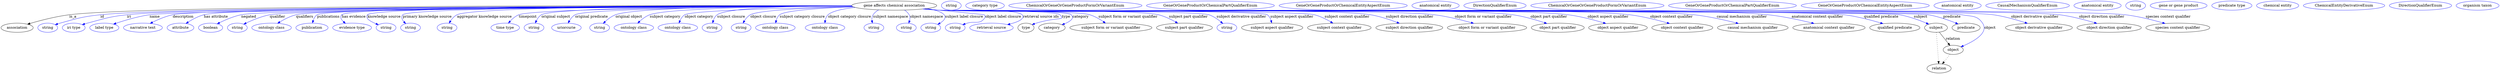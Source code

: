 digraph {
	graph [bb="0,0,9702.6,283"];
	node [label="\N"];
	"gene affects chemical association"	[height=0.5,
		label="gene affects chemical association",
		pos="3469.4,265",
		width=4.5857];
	association	[height=0.5,
		pos="62.394,178",
		width=1.7332];
	"gene affects chemical association" -> association	[label=is_a,
		lp="279.39,221.5",
		pos="e,102.7,191.85 3304.3,264.43 2691.4,265.7 567.11,267.28 265.39,229 212.34,222.27 153.1,206.72 112.38,194.74"];
	id	[color=blue,
		height=0.5,
		label=string,
		pos="181.39,178",
		width=1.0652];
	"gene affects chemical association" -> id	[color=blue,
		label=id,
		lp="393.39,221.5",
		pos="e,210.39,189.97 3304.4,264.02 2707,263.82 676.3,260.8 386.39,229 315.52,221.22 298.04,215.28 229.39,196 226.29,195.13 223.09,194.16 \
219.89,193.14",
		style=solid];
	iri	[color=blue,
		height=0.5,
		label="iri type",
		pos="282.39,178",
		width=1.2277];
	"gene affects chemical association" -> iri	[color=blue,
		label=iri,
		lp="497.39,221.5",
		pos="e,315.32,190.12 3304.4,263.98 2720.1,263.67 768.66,260.25 489.39,229 419.83,221.22 403.03,214.05 335.39,196 332.02,195.1 328.55,\
194.12 325.07,193.09",
		style=solid];
	name	[color=blue,
		height=0.5,
		label="label type",
		pos="401.39,178",
		width=1.5707];
	"gene affects chemical association" -> name	[color=blue,
		label=name,
		lp="597.39,221.5",
		pos="e,436.86,192.08 3305.1,263.21 2712.5,260.21 712.72,248.68 577.39,229 531.85,222.38 481.49,207.23 446.35,195.34",
		style=solid];
	description	[color=blue,
		height=0.5,
		label="narrative text",
		pos="551.39,178",
		width=2.0943];
	"gene affects chemical association" -> description	[color=blue,
		label=description,
		lp="706.89,221.5",
		pos="e,579.17,194.82 3304.6,263.74 2723.1,262.59 795.58,256.71 666.39,229 639.01,223.13 610.12,210.53 588.14,199.45",
		style=solid];
	"has attribute"	[color=blue,
		height=0.5,
		label=attribute,
		pos="696.39,178",
		width=1.4443];
	"gene affects chemical association" -> "has attribute"	[color=blue,
		label="has attribute",
		lp="834.39,221.5",
		pos="e,717.54,194.56 3304.3,264.05 2739,263.94 909.11,261.08 787.39,229 765.43,223.21 743.03,211 725.96,200.1",
		style=solid];
	negated	[color=blue,
		height=0.5,
		label=boolean,
		pos="813.39,178",
		width=1.2999];
	"gene affects chemical association" -> negated	[color=blue,
		label=negated,
		lp="960.39,221.5",
		pos="e,839.15,193.37 3304.8,263.47 2760.7,261.5 1047.4,253.39 931.39,229 902.12,222.84 871.04,209.36 848.13,197.94",
		style=solid];
	qualifier	[color=blue,
		height=0.5,
		label=string,
		pos="916.39,178",
		width=1.0652];
	"gene affects chemical association" -> qualifier	[color=blue,
		label=qualifier,
		lp="1072.4,221.5",
		pos="e,941.15,191.96 3304.7,263.26 2776.5,260.68 1153,250.98 1042.4,229 1010,222.56 975.24,208.15 950.46,196.45",
		style=solid];
	qualifiers	[color=blue,
		height=0.5,
		label="ontology class",
		pos="1049.4,178",
		width=2.1304];
	"gene affects chemical association" -> qualifiers	[color=blue,
		label=qualifiers,
		lp="1177.9,221.5",
		pos="e,1072.7,195.28 3304.4,263.62 2790.7,262.16 1248.6,255.58 1144.4,229 1122.1,223.31 1099.2,211.48 1081.5,200.75",
		style=solid];
	publications	[color=blue,
		height=0.5,
		label=publication,
		pos="1206.4,178",
		width=1.7332];
	"gene affects chemical association" -> publications	[color=blue,
		label=publications,
		lp="1270.4,221.5",
		pos="e,1208.5,196.41 3304.4,263.86 2793.5,263.11 1269.1,258.4 1226.4,229 1218.7,223.68 1213.9,214.86 1211,206.1",
		style=solid];
	"has evidence"	[color=blue,
		height=0.5,
		label="evidence type",
		pos="1362.4,178",
		width=2.0943];
	"gene affects chemical association" -> "has evidence"	[color=blue,
		label="has evidence",
		lp="1368.9,221.5",
		pos="e,1336.7,195.01 3304,264.37 2806.7,265.11 1357,264.21 1322.4,229 1314.1,220.54 1319.6,210.44 1329,201.53",
		style=solid];
	"knowledge source"	[color=blue,
		height=0.5,
		label=string,
		pos="1494.4,178",
		width=1.0652];
	"gene affects chemical association" -> "knowledge source"	[color=blue,
		label="knowledge source",
		lp="1486.9,221.5",
		pos="e,1464.7,189.74 3304.1,264.23 2822.9,264.53 1455.2,262.41 1422.4,229 1417.7,224.25 1418.9,219.65 1422.4,214 1426.5,207.48 1440.5,\
200.05 1455.1,193.72",
		style=solid];
	"primary knowledge source"	[color=blue,
		height=0.5,
		label=string,
		pos="1589.4,178",
		width=1.0652];
	"gene affects chemical association" -> "primary knowledge source"	[color=blue,
		label="primary knowledge source",
		lp="1654.4,221.5",
		pos="e,1570.9,193.81 3304.2,264.02 2845.8,263.69 1589.8,259.94 1559.4,229 1551.5,220.99 1556.1,210.53 1563.8,201.25",
		style=solid];
	"aggregator knowledge source"	[color=blue,
		height=0.5,
		label=string,
		pos="1731.4,178",
		width=1.0652];
	"gene affects chemical association" -> "aggregator knowledge source"	[color=blue,
		label="aggregator knowledge source",
		lp="1876.9,221.5",
		pos="e,1739.4,195.75 3304.3,264.42 2890.7,264.94 1838.1,262.93 1770.4,229 1759.7,223.64 1751,213.81 1744.6,204.28",
		style=solid];
	timepoint	[color=blue,
		height=0.5,
		label="time type",
		pos="1957.4,178",
		width=1.5346];
	"gene affects chemical association" -> timepoint	[color=blue,
		label=timepoint,
		lp="2045.4,221.5",
		pos="e,1969.7,195.85 3304.8,263.2 2935.7,260.98 2069.3,253.22 2010.4,229 1997.3,223.61 1985.5,213.36 1976.4,203.54",
		style=solid];
	"original subject"	[color=blue,
		height=0.5,
		label=string,
		pos="2069.4,178",
		width=1.0652];
	"gene affects chemical association" -> "original subject"	[color=blue,
		label="original subject",
		lp="2154.4,221.5",
		pos="e,2074.4,196.08 3304.3,264.06 2951,263.61 2149.4,259.24 2098.4,229 2089.4,223.68 2083,214.44 2078.4,205.34",
		style=solid];
	"original predicate"	[color=blue,
		height=0.5,
		label=uriorcurie,
		pos="2195.4,178",
		width=1.5887];
	"gene affects chemical association" -> "original predicate"	[color=blue,
		label="original predicate",
		lp="2292.9,221.5",
		pos="e,2202.1,196.15 3304.9,263.31 2978.4,261.4 2275.7,254.35 2229.4,229 2219.7,223.71 2212.3,214.34 2206.8,205.14",
		style=solid];
	"original object"	[color=blue,
		height=0.5,
		label=string,
		pos="2324.4,178",
		width=1.0652];
	"gene affects chemical association" -> "original object"	[color=blue,
		label="original object",
		lp="2437.9,221.5",
		pos="e,2338.4,194.87 3304.2,264.42 3022.1,264.28 2469.9,259.99 2386.4,229 2371.2,223.35 2356.9,212.35 2345.8,202.11",
		style=solid];
	"subject category"	[color=blue,
		height=0.5,
		label="ontology class",
		pos="2457.4,178",
		width=2.1304];
	"gene affects chemical association" -> "subject category"	[color=blue,
		label="subject category",
		lp="2578.9,221.5",
		pos="e,2472.4,195.82 3304.6,263.57 3052,262.06 2590.7,255.64 2519.4,229 2504.6,223.47 2490.7,212.91 2479.8,202.92",
		style=solid];
	"object category"	[color=blue,
		height=0.5,
		label="ontology class",
		pos="2628.4,178",
		width=2.1304];
	"gene affects chemical association" -> "object category"	[color=blue,
		label="object category",
		lp="2710.9,221.5",
		pos="e,2632.8,195.98 3307.7,261.12 3078.2,256.45 2682.5,245.98 2655.4,229 2646.8,223.62 2640.8,214.49 2636.6,205.5",
		style=solid];
	"subject closure"	[color=blue,
		height=0.5,
		label=string,
		pos="2761.4,178",
		width=1.0652];
	"gene affects chemical association" -> "subject closure"	[color=blue,
		label="subject closure",
		lp="2835.9,221.5",
		pos="e,2763.5,196.29 3304.3,264.82 3114.3,264.33 2822.9,258.64 2781.4,229 2773.9,223.61 2769.1,214.89 2766.2,206.23",
		style=solid];
	"object closure"	[color=blue,
		height=0.5,
		label=string,
		pos="2874.4,178",
		width=1.0652];
	"gene affects chemical association" -> "object closure"	[color=blue,
		label="object closure",
		lp="2960.4,221.5",
		pos="e,2881.8,196.03 3308.3,260.9 3155.6,256.83 2944.5,247.86 2910.4,229 2900.6,223.57 2892.7,214.18 2886.9,205",
		style=solid];
	"subject category closure"	[color=blue,
		height=0.5,
		label="ontology class",
		pos="3007.4,178",
		width=2.1304];
	"gene affects chemical association" -> "subject category closure"	[color=blue,
		label="subject category closure",
		lp="3111.9,221.5",
		pos="e,3008.5,196.13 3310.7,259.96 3192.2,255.55 3047,246.6 3024.4,229 3017.2,223.42 3013,214.66 3010.6,206.02",
		style=solid];
	"object category closure"	[color=blue,
		height=0.5,
		label="ontology class",
		pos="3200.4,178",
		width=2.1304];
	"gene affects chemical association" -> "object category closure"	[color=blue,
		label="object category closure",
		lp="3295.9,221.5",
		pos="e,3199.9,196.29 3318.3,257.71 3272.2,252.79 3229.1,244.14 3212.4,229 3206,223.21 3202.7,214.66 3201.1,206.26",
		style=solid];
	"subject namespace"	[color=blue,
		height=0.5,
		label=string,
		pos="3390.4,178",
		width=1.0652];
	"gene affects chemical association" -> "subject namespace"	[color=blue,
		label="subject namespace",
		lp="3455.4,221.5",
		pos="e,3384.5,196.09 3409,248.19 3400.5,243.39 3392.8,237.14 3387.4,229 3383,222.34 3382.1,214.03 3382.8,206.11",
		style=solid];
	"object namespace"	[color=blue,
		height=0.5,
		label=string,
		pos="3516.4,178",
		width=1.0652];
	"gene affects chemical association" -> "object namespace"	[color=blue,
		label="object namespace",
		lp="3595.4,221.5",
		pos="e,3525.7,195.64 3509.5,247.38 3516.6,242.53 3523.2,236.48 3527.4,229 3531.4,221.82 3531.1,213.27 3529,205.29",
		style=solid];
	"subject label closure"	[color=blue,
		height=0.5,
		label=string,
		pos="3611.4,178",
		width=1.0652];
	"gene affects chemical association" -> "subject label closure"	[color=blue,
		label="subject label closure",
		lp="3741.4,221.5",
		pos="e,3638.4,190.99 3597.4,253.58 3627.5,248.39 3653.7,240.62 3663.4,229 3673.2,217.27 3661.8,205.36 3647.3,196.11",
		style=solid];
	"object label closure"	[color=blue,
		height=0.5,
		label=string,
		pos="3706.4,178",
		width=1.0652];
	"gene affects chemical association" -> "object label closure"	[color=blue,
		label="object label closure",
		lp="3892.9,221.5",
		pos="e,3735.7,189.76 3587.7,252.4 3689,242.43 3818.9,229.55 3819.4,229 3823.9,224.06 3823.4,219.31 3819.4,214 3801.2,190.14 3783,205.01 \
3754.4,196 3751.5,195.07 3748.4,194.08 3745.4,193.07",
		style=solid];
	"retrieval source ids"	[color=blue,
		height=0.5,
		label="retrieval source",
		pos="3847.4,178",
		width=2.347];
	"gene affects chemical association" -> "retrieval source ids"	[color=blue,
		label="retrieval source ids",
		lp="4039.9,221.5",
		pos="e,3909.5,190.21 3584.5,252.07 3604.1,250.23 3624.3,248.46 3643.4,247 3679.2,244.25 3941.7,255.11 3966.4,229 3971,224.16 3970.4,219.34 \
3966.4,214 3960,205.44 3940.7,198.25 3919.4,192.67",
		style=solid];
	type	[height=0.5,
		pos="3981.4,178",
		width=0.86659];
	"gene affects chemical association" -> type	[color=blue,
		label=type,
		lp="4137.4,221.5",
		pos="e,4005.4,189.88 3583,251.92 3603.1,250.06 3623.9,248.33 3643.4,247 3669.5,245.23 4095.3,247.83 4113.4,229 4137,204.46 4104.5,220.89 \
4022.4,196 4019.9,195.26 4017.4,194.42 4014.9,193.53",
		style=solid];
	category	[height=0.5,
		pos="4082.4,178",
		width=1.4263];
	"gene affects chemical association" -> category	[color=blue,
		label=category,
		lp="4193.9,221.5",
		pos="e,4121.4,189.84 3583,251.87 3603.1,250.02 3623.9,248.3 3643.4,247 3671.9,245.11 4137.5,249.55 4157.4,229 4171.2,214.72 4152.9,202.31 \
4130.9,193.43",
		style=solid];
	"subject form or variant qualifier"	[height=0.5,
		pos="4311.4,178",
		width=4.4232];
	"gene affects chemical association" -> "subject form or variant qualifier"	[color=blue,
		label="subject form or variant qualifier",
		lp="4377.9,221.5",
		pos="e,4290.6,195.9 3582.6,251.84 3602.8,249.98 3623.7,248.26 3643.4,247 3708.4,242.83 4167,247.57 4229.4,229 4248.4,223.36 4267.4,212.2 \
4282.3,201.85",
		style=solid];
	"subject part qualifier"	[height=0.5,
		pos="4597.4,178",
		width=3.015];
	"gene affects chemical association" -> "subject part qualifier"	[color=blue,
		label="subject part qualifier",
		lp="4612.9,221.5",
		pos="e,4571.6,195.73 3581.6,251.77 3602.1,249.89 3623.4,248.19 3643.4,247 3738,241.39 4404.3,251.57 4496.4,229 4519.7,223.28 4544,211.52 \
4562.8,200.85",
		style=solid];
	"subject derivative qualifier"	[color=blue,
		height=0.5,
		label=string,
		pos="4762.4,178",
		width=1.0652];
	"gene affects chemical association" -> "subject derivative qualifier"	[color=blue,
		label="subject derivative qualifier",
		lp="4818.9,221.5",
		pos="e,4746.7,194.49 3581.1,251.74 3601.8,249.86 3623.2,248.16 3643.4,247 3701.6,243.66 4637,247.26 4692.4,229 4709.6,223.32 4726.2,211.78 \
4739,201.22",
		style=solid];
	"subject aspect qualifier"	[height=0.5,
		pos="4937.4,178",
		width=3.3039];
	"gene affects chemical association" -> "subject aspect qualifier"	[color=blue,
		label="subject aspect qualifier",
		lp="5014.9,221.5",
		pos="e,4936.1,196.36 3581.1,251.69 3601.8,249.81 3623.2,248.12 3643.4,247 3678.8,245.02 4890.5,249.59 4919.4,229 4926.8,223.69 4931.2,\
214.98 4933.8,206.32",
		style=solid];
	"subject context qualifier"	[height=0.5,
		pos="5197.4,178",
		width=3.4303];
	"gene affects chemical association" -> "subject context qualifier"	[color=blue,
		label="subject context qualifier",
		lp="5228.4,221.5",
		pos="e,5173.3,195.8 3581.1,251.66 3601.8,249.79 3623.2,248.11 3643.4,247 3724.3,242.55 5023.8,248.93 5102.4,229 5124.4,223.42 5147,211.84 \
5164.6,201.22",
		style=solid];
	"subject direction qualifier"	[height=0.5,
		pos="5468.4,178",
		width=3.6108];
	"gene affects chemical association" -> "subject direction qualifier"	[color=blue,
		label="subject direction qualifier",
		lp="5470.4,221.5",
		pos="e,5430.7,195.33 3580.7,251.68 3601.5,249.79 3623.1,248.1 3643.4,247 3829.4,236.94 5135.8,260 5319.4,229 5354.4,223.08 5392.4,210.24 \
5421.2,199.05",
		style=solid];
	"object form or variant qualifier"	[height=0.5,
		pos="5770.4,178",
		width=4.2788];
	"gene affects chemical association" -> "object form or variant qualifier"	[color=blue,
		label="object form or variant qualifier",
		lp="5756.9,221.5",
		pos="e,5719,195.09 3580.7,251.66 3601.5,249.77 3623.1,248.08 3643.4,247 3856.8,235.6 5354.4,255.61 5566.4,229 5615.2,222.87 5669.2,209.32 \
5709.4,197.87",
		style=solid];
	"object part qualifier"	[height=0.5,
		pos="6045.4,178",
		width=2.8525];
	"gene affects chemical association" -> "object part qualifier"	[color=blue,
		label="object part qualifier",
		lp="6010.4,221.5",
		pos="e,6003.6,194.5 3580.7,251.64 3601.5,249.75 3623.1,248.07 3643.4,247 3890.6,233.95 5626.4,264.51 5871.4,229 5913.4,222.91 5959.6,\
209.31 5993.8,197.83",
		style=solid];
	"object aspect qualifier"	[height=0.5,
		pos="6279.4,178",
		width=3.1594];
	"gene affects chemical association" -> "object aspect qualifier"	[color=blue,
		label="object aspect qualifier",
		lp="6240.9,221.5",
		pos="e,6232.6,194.51 3580.7,251.62 3601.5,249.74 3623.1,248.06 3643.4,247 3914.4,232.79 5816.3,264.12 6085.4,229 6132.4,222.86 6184.4,\
209.08 6222.7,197.54",
		style=solid];
	"object context qualifier"	[height=0.5,
		pos="6529.4,178",
		width=3.2858];
	"gene affects chemical association" -> "object context qualifier"	[color=blue,
		label="object context qualifier",
		lp="6487.4,221.5",
		pos="e,6480.3,194.39 3580.2,251.66 3601.2,249.75 3622.9,248.07 3643.4,247 3940.9,231.5 6028.7,265.54 6324.4,229 6374.4,222.81 6429.9,\
208.83 6470.6,197.21",
		style=solid];
	"causal mechanism qualifier"	[height=0.5,
		pos="6802.4,178",
		width=3.8094];
	"gene affects chemical association" -> "causal mechanism qualifier"	[color=blue,
		label="causal mechanism qualifier",
		lp="6760.9,221.5",
		pos="e,6747.2,194.52 3580.2,251.65 3601.2,249.74 3622.9,248.06 3643.4,247 3968.6,230.15 6250.7,265.08 6574.4,229 6630.1,222.79 6692.2,\
208.69 6737.5,197.04",
		style=solid];
	"anatomical context qualifier"	[height=0.5,
		pos="7098.4,178",
		width=3.8997];
	"gene affects chemical association" -> "anatomical context qualifier"	[color=blue,
		label="anatomical context qualifier",
		lp="7054.4,221.5",
		pos="e,7041.2,194.53 3580.2,251.64 3601.2,249.73 3622.9,248.05 3643.4,247 4000.6,228.59 6506.8,267.26 6862.4,229 6920.1,222.79 6984.5,\
208.64 7031.5,196.97",
		style=solid];
	"qualified predicate"	[height=0.5,
		pos="7354.4,178",
		width=2.7081];
	"gene affects chemical association" -> "qualified predicate"	[color=blue,
		label="qualified predicate",
		lp="7302.4,221.5",
		pos="e,7308.7,194.05 3580.2,251.63 3601.2,249.73 3622.9,248.05 3643.4,247 3838.4,237 6964.7,253.82 7158.4,229 7206.5,222.83 7259.8,208.76 \
7298.6,197.11",
		style=solid];
	subject	[height=0.5,
		pos="7514.4,178",
		width=1.2277];
	"gene affects chemical association" -> subject	[color=blue,
		label=subject,
		lp="7455.4,221.5",
		pos="e,7486.5,192.04 3580.2,251.62 3601.2,249.72 3622.9,248.05 3643.4,247 3746.9,241.71 7271.3,246.82 7373.4,229 7409.8,222.65 7449.3,\
207.92 7477.2,196.08",
		style=solid];
	predicate	[height=0.5,
		pos="7631.4,178",
		width=1.5165];
	"gene affects chemical association" -> predicate	[color=blue,
		label=predicate,
		lp="7577.4,221.5",
		pos="e,7600.6,192.86 3580.2,251.62 3601.2,249.72 3622.9,248.05 3643.4,247 3750,241.56 7380.2,246.77 7485.4,229 7522.3,222.77 7562.4,208.45 \
7591.2,196.72",
		style=solid];
	object	[height=0.5,
		pos="7581.4,91",
		width=1.0832];
	"gene affects chemical association" -> object	[color=blue,
		label=object,
		lp="7724.4,178",
		pos="e,7611.3,102.89 3580.2,251.62 3601.2,249.72 3622.9,248.04 3643.4,247 3753.6,241.38 7507.2,250.69 7615.4,229 7653.1,221.44 7674,227.96 \
7695.4,196 7720.6,158.33 7662.7,125.02 7620.5,106.77",
		style=solid];
	"object derivative qualifier"	[height=0.5,
		pos="7914.4,178",
		width=3.6108];
	"gene affects chemical association" -> "object derivative qualifier"	[color=blue,
		label="object derivative qualifier",
		lp="7898.4,221.5",
		pos="e,7870.1,195.04 3580.2,251.62 3601.2,249.72 3622.9,248.04 3643.4,247 3870.5,235.43 7511.2,260.53 7736.4,229 7779,223.04 7825.7,209.63 \
7860.6,198.2",
		style=solid];
	"object direction qualifier"	[height=0.5,
		pos="8187.4,178",
		width=3.4664];
	"gene affects chemical association" -> "object direction qualifier"	[color=blue,
		label="object direction qualifier",
		lp="8158.4,221.5",
		pos="e,8140.1,194.8 3580.2,251.61 3601.2,249.71 3622.9,248.04 3643.4,247 3884.8,234.73 7754.7,260.05 7994.4,229 8040.9,222.98 8092.2,\
209.34 8130.2,197.83",
		style=solid];
	"species context qualifier"	[height=0.5,
		pos="8454.4,178",
		width=3.4483];
	"gene affects chemical association" -> "species context qualifier"	[color=blue,
		label="species context qualifier",
		lp="8416.9,221.5",
		pos="e,8405.1,194.56 3580.2,251.61 3601.2,249.71 3622.9,248.04 3643.4,247 3899,234.04 7996.4,260.18 8250.4,229 8300,222.91 8355.1,208.98 \
8395.4,197.37",
		style=solid];
	association_type	[color=blue,
		height=0.5,
		label=string,
		pos="3690.4,265",
		width=1.0652];
	association_category	[color=blue,
		height=0.5,
		label="category type",
		pos="3821.4,265",
		width=2.0762];
	"gene affects chemical association_subject form or variant qualifier"	[color=blue,
		height=0.5,
		label=ChemicalOrGeneOrGeneProductFormOrVariantEnum,
		pos="4172.4,265",
		width=7.1855];
	"gene affects chemical association_subject part qualifier"	[color=blue,
		height=0.5,
		label=GeneOrGeneProductOrChemicalPartQualifierEnum,
		pos="4697.4,265",
		width=6.8966];
	"gene affects chemical association_subject aspect qualifier"	[color=blue,
		height=0.5,
		label=GeneOrGeneProductOrChemicalEntityAspectEnum,
		pos="5212.4,265",
		width=6.9147];
	"gene affects chemical association_subject context qualifier"	[color=blue,
		height=0.5,
		label="anatomical entity",
		pos="5571.4,265",
		width=2.5456];
	"gene affects chemical association_subject direction qualifier"	[color=blue,
		height=0.5,
		label=DirectionQualifierEnum,
		pos="5802.4,265",
		width=3.358];
	"gene affects chemical association_object form or variant qualifier"	[color=blue,
		height=0.5,
		label=ChemicalOrGeneOrGeneProductFormOrVariantEnum,
		pos="6200.4,265",
		width=7.1855];
	"gene affects chemical association_object part qualifier"	[color=blue,
		height=0.5,
		label=GeneOrGeneProductOrChemicalPartQualifierEnum,
		pos="6725.4,265",
		width=6.8966];
	"gene affects chemical association_object aspect qualifier"	[color=blue,
		height=0.5,
		label=GeneOrGeneProductOrChemicalEntityAspectEnum,
		pos="7240.4,265",
		width=6.9147];
	"gene affects chemical association_object context qualifier"	[color=blue,
		height=0.5,
		label="anatomical entity",
		pos="7599.4,265",
		width=2.5456];
	"gene affects chemical association_causal mechanism qualifier"	[color=blue,
		height=0.5,
		label=CausalMechanismQualifierEnum,
		pos="7871.4,265",
		width=4.5135];
	"gene affects chemical association_anatomical context qualifier"	[color=blue,
		height=0.5,
		label="anatomical entity",
		pos="8143.4,265",
		width=2.5456];
	"gene affects chemical association_qualified predicate"	[color=blue,
		height=0.5,
		label=string,
		pos="8291.4,265",
		width=1.0652];
	subject -> object	[label=relation,
		lp="7580.4,134.5",
		pos="e,7568.7,108.05 7527.3,160.61 7537.3,147.95 7551.3,130.24 7562.5,115.98"];
	relation	[height=0.5,
		pos="7526.4,18",
		width=1.2999];
	subject -> relation	[pos="e,7525.1,36.188 7515.7,159.79 7517.8,132.48 7521.8,78.994 7524.3,46.38",
		style=dotted];
	"gene affects chemical association_subject"	[color=blue,
		height=0.5,
		label="gene or gene product",
		pos="8458.4,265",
		width=3.0692];
	"gene affects chemical association_predicate"	[color=blue,
		height=0.5,
		label="predicate type",
		pos="8664.4,265",
		width=2.1665];
	object -> relation	[pos="e,7539.2,35.54 7568.9,73.889 7562,64.939 7553.2,53.617 7545.4,43.584",
		style=dotted];
	"gene affects chemical association_object"	[color=blue,
		height=0.5,
		label="chemical entity",
		pos="8842.4,265",
		width=2.2748];
	"gene affects chemical association_object derivative qualifier"	[color=blue,
		height=0.5,
		label=ChemicalEntityDerivativeEnum,
		pos="9100.4,265",
		width=4.3871];
	"gene affects chemical association_object direction qualifier"	[color=blue,
		height=0.5,
		label=DirectionQualifierEnum,
		pos="9397.4,265",
		width=3.358];
	"gene affects chemical association_species context qualifier"	[color=blue,
		height=0.5,
		label="organism taxon",
		pos="9619.4,265",
		width=2.3109];
}
